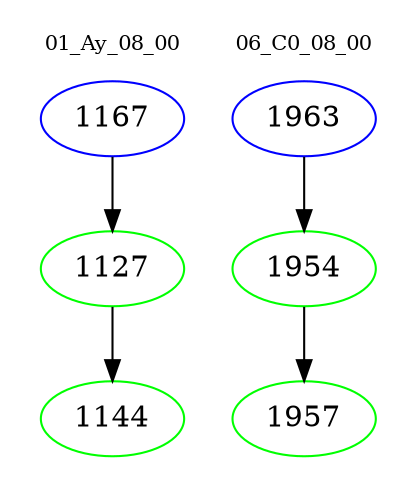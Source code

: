 digraph{
subgraph cluster_0 {
color = white
label = "01_Ay_08_00";
fontsize=10;
T0_1167 [label="1167", color="blue"]
T0_1167 -> T0_1127 [color="black"]
T0_1127 [label="1127", color="green"]
T0_1127 -> T0_1144 [color="black"]
T0_1144 [label="1144", color="green"]
}
subgraph cluster_1 {
color = white
label = "06_C0_08_00";
fontsize=10;
T1_1963 [label="1963", color="blue"]
T1_1963 -> T1_1954 [color="black"]
T1_1954 [label="1954", color="green"]
T1_1954 -> T1_1957 [color="black"]
T1_1957 [label="1957", color="green"]
}
}
